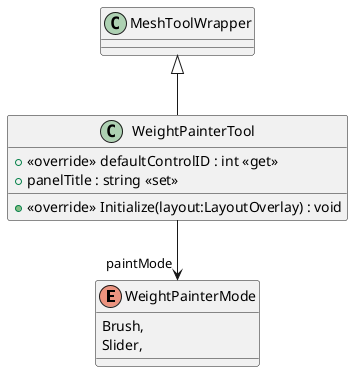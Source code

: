 @startuml
enum WeightPainterMode {
    Brush,
    Slider,
}
class WeightPainterTool {
    + <<override>> defaultControlID : int <<get>>
    + panelTitle : string <<set>>
    + <<override>> Initialize(layout:LayoutOverlay) : void
}
MeshToolWrapper <|-- WeightPainterTool
WeightPainterTool --> "paintMode" WeightPainterMode
@enduml
